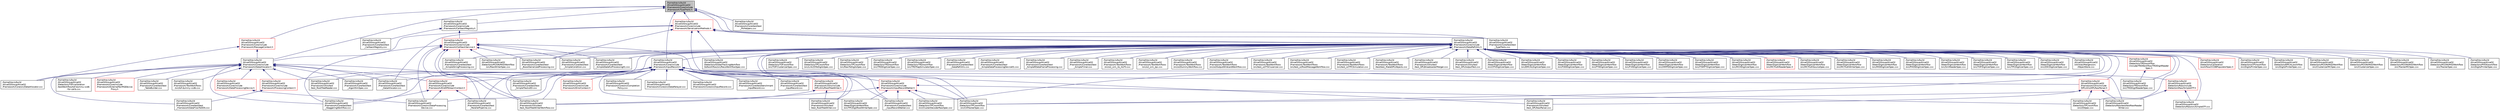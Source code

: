 digraph "/home/travis/build/AliceO2Group/AliceO2/Framework/Core/include/Framework/TypeTraits.h"
{
 // INTERACTIVE_SVG=YES
  bgcolor="transparent";
  edge [fontname="Helvetica",fontsize="10",labelfontname="Helvetica",labelfontsize="10"];
  node [fontname="Helvetica",fontsize="10",shape=record];
  Node8 [label="/home/travis/build\l/AliceO2Group/AliceO2\l/Framework/Core/include\l/Framework/TypeTraits.h",height=0.2,width=0.4,color="black", fillcolor="grey75", style="filled", fontcolor="black"];
  Node8 -> Node9 [dir="back",color="midnightblue",fontsize="10",style="solid",fontname="Helvetica"];
  Node9 [label="/home/travis/build\l/AliceO2Group/AliceO2\l/Framework/Core/include\l/Framework/CallbackRegistry.h",height=0.2,width=0.4,color="black",URL="$d7/d3e/CallbackRegistry_8h.html",tooltip="A generic registry for callbacks. "];
  Node9 -> Node10 [dir="back",color="midnightblue",fontsize="10",style="solid",fontname="Helvetica"];
  Node10 [label="/home/travis/build\l/AliceO2Group/AliceO2\l/Framework/Core/include\l/Framework/CallbackService.h",height=0.2,width=0.4,color="red",URL="$d9/d7f/CallbackService_8h.html"];
  Node10 -> Node38 [dir="back",color="midnightblue",fontsize="10",style="solid",fontname="Helvetica"];
  Node38 [label="/home/travis/build\l/AliceO2Group/AliceO2\l/Detectors/MUON/MID/Workflow\l/src/RawWriterSpec.cxx",height=0.2,width=0.4,color="black",URL="$db/dd6/RawWriterSpec_8cxx.html",tooltip="Digits to raw converter spec for MID. "];
  Node10 -> Node40 [dir="back",color="midnightblue",fontsize="10",style="solid",fontname="Helvetica"];
  Node40 [label="/home/travis/build\l/AliceO2Group/AliceO2\l/Detectors/TPC/workflow\l/src/CATrackerSpec.cxx",height=0.2,width=0.4,color="black",URL="$da/d78/CATrackerSpec_8cxx.html",tooltip="Processor spec for running TPC CA tracking. "];
  Node10 -> Node331 [dir="back",color="midnightblue",fontsize="10",style="solid",fontname="Helvetica"];
  Node331 [label="/home/travis/build\l/AliceO2Group/AliceO2\l/Framework/Core/src/DataProcessing\lDevice.cxx",height=0.2,width=0.4,color="black",URL="$db/dac/DataProcessingDevice_8cxx.html"];
  Node10 -> Node334 [dir="back",color="midnightblue",fontsize="10",style="solid",fontname="Helvetica"];
  Node334 [label="/home/travis/build\l/AliceO2Group/AliceO2\l/Framework/Core/test/test\l_BoostSerializedProcessing.cxx",height=0.2,width=0.4,color="black",URL="$dc/d58/test__BoostSerializedProcessing_8cxx.html"];
  Node10 -> Node339 [dir="back",color="midnightblue",fontsize="10",style="solid",fontname="Helvetica"];
  Node339 [label="/home/travis/build\l/AliceO2Group/AliceO2\l/Framework/Core/test/test\l_ParallelPipeline.cxx",height=0.2,width=0.4,color="black",URL="$d8/d7e/test__ParallelPipeline_8cxx.html"];
  Node10 -> Node343 [dir="back",color="midnightblue",fontsize="10",style="solid",fontname="Helvetica"];
  Node343 [label="/home/travis/build\l/AliceO2Group/AliceO2\l/Framework/Core/test/test\l_SimpleCondition.cxx",height=0.2,width=0.4,color="black",URL="$df/d11/test__SimpleCondition_8cxx.html"];
  Node10 -> Node344 [dir="back",color="midnightblue",fontsize="10",style="solid",fontname="Helvetica"];
  Node344 [label="/home/travis/build\l/AliceO2Group/AliceO2\l/Framework/Core/test/test\l_SimpleStatefulProcessing01.cxx",height=0.2,width=0.4,color="black",URL="$da/d12/test__SimpleStatefulProcessing01_8cxx.html"];
  Node10 -> Node345 [dir="back",color="midnightblue",fontsize="10",style="solid",fontname="Helvetica"];
  Node345 [label="/home/travis/build\l/AliceO2Group/AliceO2\l/Framework/Core/test/test\l_SimpleStringProcessing.cxx",height=0.2,width=0.4,color="black",URL="$d4/d92/test__SimpleStringProcessing_8cxx.html"];
  Node10 -> Node346 [dir="back",color="midnightblue",fontsize="10",style="solid",fontname="Helvetica"];
  Node346 [label="/home/travis/build\l/AliceO2Group/AliceO2\l/Framework/Core/test/test\l_SimpleTracksED.cxx",height=0.2,width=0.4,color="black",URL="$d7/d18/test__SimpleTracksED_8cxx.html"];
  Node10 -> Node349 [dir="back",color="midnightblue",fontsize="10",style="solid",fontname="Helvetica"];
  Node349 [label="/home/travis/build\l/AliceO2Group/AliceO2\l/Framework/Core/test/test\l_StaggeringWorkflow.cxx",height=0.2,width=0.4,color="black",URL="$dd/d16/test__StaggeringWorkflow_8cxx.html"];
  Node10 -> Node372 [dir="back",color="midnightblue",fontsize="10",style="solid",fontname="Helvetica"];
  Node372 [label="/home/travis/build\l/AliceO2Group/AliceO2\l/Framework/Utils/test\l/test_RootTreeWriterWorkflow.cxx",height=0.2,width=0.4,color="black",URL="$d1/d02/test__RootTreeWriterWorkflow_8cxx.html"];
  Node9 -> Node384 [dir="back",color="midnightblue",fontsize="10",style="solid",fontname="Helvetica"];
  Node384 [label="/home/travis/build\l/AliceO2Group/AliceO2\l/Framework/Core/test/test\l_CallbackRegistry.cxx",height=0.2,width=0.4,color="black",URL="$d5/d79/test__CallbackRegistry_8cxx.html"];
  Node8 -> Node385 [dir="back",color="midnightblue",fontsize="10",style="solid",fontname="Helvetica"];
  Node385 [label="/home/travis/build\l/AliceO2Group/AliceO2\l/Framework/Core/include\l/Framework/DataAllocator.h",height=0.2,width=0.4,color="black",URL="$d1/d28/DataAllocator_8h.html"];
  Node385 -> Node386 [dir="back",color="midnightblue",fontsize="10",style="solid",fontname="Helvetica"];
  Node386 [label="/home/travis/build\l/AliceO2Group/AliceO2\l/Detectors/TOF/calibration\l/testWorkflow/tof-dummy-ccdb\l-for-calib.cxx",height=0.2,width=0.4,color="black",URL="$d0/d31/tof-dummy-ccdb-for-calib_8cxx.html"];
  Node385 -> Node387 [dir="back",color="midnightblue",fontsize="10",style="solid",fontname="Helvetica"];
  Node387 [label="/home/travis/build\l/AliceO2Group/AliceO2\l/Framework/Core/include\l/Framework/DataProcessingDevice.h",height=0.2,width=0.4,color="red",URL="$d3/d4b/DataProcessingDevice_8h.html"];
  Node387 -> Node331 [dir="back",color="midnightblue",fontsize="10",style="solid",fontname="Helvetica"];
  Node385 -> Node388 [dir="back",color="midnightblue",fontsize="10",style="solid",fontname="Helvetica"];
  Node388 [label="/home/travis/build\l/AliceO2Group/AliceO2\l/Framework/Core/include\l/Framework/ProcessingContext.h",height=0.2,width=0.4,color="red",URL="$de/d6a/ProcessingContext_8h.html"];
  Node388 -> Node482 [dir="back",color="midnightblue",fontsize="10",style="solid",fontname="Helvetica"];
  Node482 [label="/home/travis/build\l/AliceO2Group/AliceO2\l/Framework/Core/test/test\l_FrameworkDataFlowToDDS.cxx",height=0.2,width=0.4,color="black",URL="$d6/d53/test__FrameworkDataFlowToDDS_8cxx.html"];
  Node385 -> Node640 [dir="back",color="midnightblue",fontsize="10",style="solid",fontname="Helvetica"];
  Node640 [label="/home/travis/build\l/AliceO2Group/AliceO2\l/Framework/Core/include\l/Framework/EndOfStreamContext.h",height=0.2,width=0.4,color="red",URL="$d0/d77/EndOfStreamContext_8h.html"];
  Node640 -> Node331 [dir="back",color="midnightblue",fontsize="10",style="solid",fontname="Helvetica"];
  Node640 -> Node339 [dir="back",color="midnightblue",fontsize="10",style="solid",fontname="Helvetica"];
  Node640 -> Node349 [dir="back",color="midnightblue",fontsize="10",style="solid",fontname="Helvetica"];
  Node385 -> Node510 [dir="back",color="midnightblue",fontsize="10",style="solid",fontname="Helvetica"];
  Node510 [label="/home/travis/build\l/AliceO2Group/AliceO2\l/Framework/Core/include\l/Framework/ExternalFairMQDevice\lProxy.h",height=0.2,width=0.4,color="red",URL="$d6/d03/ExternalFairMQDeviceProxy_8h.html"];
  Node385 -> Node641 [dir="back",color="midnightblue",fontsize="10",style="solid",fontname="Helvetica"];
  Node641 [label="/home/travis/build\l/AliceO2Group/AliceO2\l/Framework/Core/src/DataAllocator.cxx",height=0.2,width=0.4,color="black",URL="$db/d9d/DataAllocator_8cxx.html"];
  Node385 -> Node636 [dir="back",color="midnightblue",fontsize="10",style="solid",fontname="Helvetica"];
  Node636 [label="/home/travis/build\l/AliceO2Group/AliceO2\l/Framework/Core/test/test\l_AlgorithmSpec.cxx",height=0.2,width=0.4,color="black",URL="$df/d66/test__AlgorithmSpec_8cxx.html"];
  Node385 -> Node541 [dir="back",color="midnightblue",fontsize="10",style="solid",fontname="Helvetica"];
  Node541 [label="/home/travis/build\l/AliceO2Group/AliceO2\l/Framework/Core/test/test\l_DataAllocator.cxx",height=0.2,width=0.4,color="black",URL="$d2/da2/test__DataAllocator_8cxx.html"];
  Node385 -> Node482 [dir="back",color="midnightblue",fontsize="10",style="solid",fontname="Helvetica"];
  Node385 -> Node349 [dir="back",color="midnightblue",fontsize="10",style="solid",fontname="Helvetica"];
  Node385 -> Node642 [dir="back",color="midnightblue",fontsize="10",style="solid",fontname="Helvetica"];
  Node642 [label="/home/travis/build\l/AliceO2Group/AliceO2\l/Framework/Core/test/test\l_TableBuilder.cxx",height=0.2,width=0.4,color="black",URL="$d1/d65/test__TableBuilder_8cxx.html"];
  Node385 -> Node560 [dir="back",color="midnightblue",fontsize="10",style="solid",fontname="Helvetica"];
  Node560 [label="/home/travis/build\l/AliceO2Group/AliceO2\l/Framework/TestWorkflows\l/src/tof-dummy-ccdb.cxx",height=0.2,width=0.4,color="black",URL="$de/d79/tof-dummy-ccdb_8cxx.html"];
  Node385 -> Node565 [dir="back",color="midnightblue",fontsize="10",style="solid",fontname="Helvetica"];
  Node565 [label="/home/travis/build\l/AliceO2Group/AliceO2\l/Framework/Utils/test\l/test_RootTreeReader.cxx",height=0.2,width=0.4,color="black",URL="$d6/d0d/test__RootTreeReader_8cxx.html"];
  Node385 -> Node372 [dir="back",color="midnightblue",fontsize="10",style="solid",fontname="Helvetica"];
  Node8 -> Node643 [dir="back",color="midnightblue",fontsize="10",style="solid",fontname="Helvetica"];
  Node643 [label="/home/travis/build\l/AliceO2Group/AliceO2\l/Framework/Core/include\l/Framework/DataRefUtils.h",height=0.2,width=0.4,color="black",URL="$d5/db8/DataRefUtils_8h.html"];
  Node643 -> Node118 [dir="back",color="midnightblue",fontsize="10",style="solid",fontname="Helvetica"];
  Node118 [label="/home/travis/build\l/AliceO2Group/AliceO2\l/Detectors/Calibration\l/workflow/CCDBPopulatorSpec.h",height=0.2,width=0.4,color="red",URL="$df/df4/CCDBPopulatorSpec_8h.html"];
  Node643 -> Node124 [dir="back",color="midnightblue",fontsize="10",style="solid",fontname="Helvetica"];
  Node124 [label="/home/travis/build\l/AliceO2Group/AliceO2\l/Detectors/CPV/workflow\l/src/DigitsPrinterSpec.cxx",height=0.2,width=0.4,color="black",URL="$d1/d97/CPV_2workflow_2src_2DigitsPrinterSpec_8cxx.html"];
  Node643 -> Node139 [dir="back",color="midnightblue",fontsize="10",style="solid",fontname="Helvetica"];
  Node139 [label="/home/travis/build\l/AliceO2Group/AliceO2\l/Detectors/EMCAL/workflow\l/src/DigitsPrinterSpec.cxx",height=0.2,width=0.4,color="black",URL="$db/dd5/EMCAL_2workflow_2src_2DigitsPrinterSpec_8cxx.html"];
  Node643 -> Node187 [dir="back",color="midnightblue",fontsize="10",style="solid",fontname="Helvetica"];
  Node187 [label="/home/travis/build\l/AliceO2Group/AliceO2\l/Detectors/GlobalTrackingWorkflow\l/tofworkflow/src/RecoWorkflowSpec.cxx",height=0.2,width=0.4,color="black",URL="$d8/d84/RecoWorkflowSpec_8cxx.html"];
  Node643 -> Node237 [dir="back",color="midnightblue",fontsize="10",style="solid",fontname="Helvetica"];
  Node237 [label="/home/travis/build\l/AliceO2Group/AliceO2\l/Detectors/MUON/MID/Workflow\l/src/ClusterizerMCSpec.cxx",height=0.2,width=0.4,color="black",URL="$d3/d1e/ClusterizerMCSpec_8cxx.html",tooltip="Data processor spec for MID MC clustering device. "];
  Node643 -> Node238 [dir="back",color="midnightblue",fontsize="10",style="solid",fontname="Helvetica"];
  Node238 [label="/home/travis/build\l/AliceO2Group/AliceO2\l/Detectors/MUON/MID/Workflow\l/src/ClusterizerSpec.cxx",height=0.2,width=0.4,color="black",URL="$d6/d57/MUON_2MID_2Workflow_2src_2ClusterizerSpec_8cxx.html",tooltip="Data processor spec for MID clustering device. "];
  Node643 -> Node38 [dir="back",color="midnightblue",fontsize="10",style="solid",fontname="Helvetica"];
  Node643 -> Node242 [dir="back",color="midnightblue",fontsize="10",style="solid",fontname="Helvetica"];
  Node242 [label="/home/travis/build\l/AliceO2Group/AliceO2\l/Detectors/MUON/MID/Workflow\l/src/TrackerMCSpec.cxx",height=0.2,width=0.4,color="black",URL="$da/d28/TrackerMCSpec_8cxx.html",tooltip="Data processor spec for MID MC tracker device. "];
  Node643 -> Node243 [dir="back",color="midnightblue",fontsize="10",style="solid",fontname="Helvetica"];
  Node243 [label="/home/travis/build\l/AliceO2Group/AliceO2\l/Detectors/MUON/MID/Workflow\l/src/TrackerSpec.cxx",height=0.2,width=0.4,color="black",URL="$db/da5/MUON_2MID_2Workflow_2src_2TrackerSpec_8cxx.html",tooltip="Data processor spec for MID tracker device. "];
  Node643 -> Node250 [dir="back",color="midnightblue",fontsize="10",style="solid",fontname="Helvetica"];
  Node250 [label="/home/travis/build\l/AliceO2Group/AliceO2\l/Detectors/PHOS/workflow\l/src/DigitsPrinterSpec.cxx",height=0.2,width=0.4,color="black",URL="$df/dc5/PHOS_2workflow_2src_2DigitsPrinterSpec_8cxx.html"];
  Node643 -> Node644 [dir="back",color="midnightblue",fontsize="10",style="solid",fontname="Helvetica"];
  Node644 [label="/home/travis/build\l/AliceO2Group/AliceO2\l/Detectors/Raw/src/SimpleSTF.cxx",height=0.2,width=0.4,color="black",URL="$de/dc0/SimpleSTF_8cxx.html",tooltip="Mocked STF with InputRecord for standalone tests. "];
  Node643 -> Node282 [dir="back",color="midnightblue",fontsize="10",style="solid",fontname="Helvetica"];
  Node282 [label="/home/travis/build\l/AliceO2Group/AliceO2\l/Detectors/TOF/workflow\l/src/TOFClusterizerSpec.cxx",height=0.2,width=0.4,color="black",URL="$da/df1/TOFClusterizerSpec_8cxx.html"];
  Node643 -> Node40 [dir="back",color="midnightblue",fontsize="10",style="solid",fontname="Helvetica"];
  Node643 -> Node449 [dir="back",color="midnightblue",fontsize="10",style="solid",fontname="Helvetica"];
  Node449 [label="/home/travis/build\l/AliceO2Group/AliceO2\l/Detectors/TPC/workflow\l/src/ClusterDecoderRawSpec.cxx",height=0.2,width=0.4,color="black",URL="$d9/d7b/ClusterDecoderRawSpec_8cxx.html",tooltip="Processor spec for decoder of TPC raw cluster data. "];
  Node643 -> Node453 [dir="back",color="midnightblue",fontsize="10",style="solid",fontname="Helvetica"];
  Node453 [label="/home/travis/build\l/AliceO2Group/AliceO2\l/Detectors/TPC/workflow\l/src/LinkZSToDigitsSpec.cxx",height=0.2,width=0.4,color="black",URL="$dc/df5/LinkZSToDigitsSpec_8cxx.html"];
  Node643 -> Node458 [dir="back",color="midnightblue",fontsize="10",style="solid",fontname="Helvetica"];
  Node458 [label="/home/travis/build\l/AliceO2Group/AliceO2\l/Detectors/TPC/workflow\l/src/RawToDigitsSpec.cxx",height=0.2,width=0.4,color="black",URL="$d5/d78/RawToDigitsSpec_8cxx.html"];
  Node643 -> Node460 [dir="back",color="midnightblue",fontsize="10",style="solid",fontname="Helvetica"];
  Node460 [label="/home/travis/build\l/AliceO2Group/AliceO2\l/Detectors/TPC/workflow\l/src/ZSSpec.cxx",height=0.2,width=0.4,color="black",URL="$d2/dbc/ZSSpec_8cxx.html"];
  Node643 -> Node290 [dir="back",color="midnightblue",fontsize="10",style="solid",fontname="Helvetica"];
  Node290 [label="/home/travis/build\l/AliceO2Group/AliceO2\l/Detectors/TRD/workflow\l/include/TRDWorkflow/TRDDigitReader\lSpec.h",height=0.2,width=0.4,color="red",URL="$df/d1b/TRDDigitReaderSpec_8h.html"];
  Node290 -> Node291 [dir="back",color="midnightblue",fontsize="10",style="solid",fontname="Helvetica"];
  Node291 [label="/home/travis/build\l/AliceO2Group/AliceO2\l/Detectors/TRD/workflow\l/src/TRDDigitReaderSpec.cxx",height=0.2,width=0.4,color="black",URL="$d7/da6/TRDDigitReaderSpec_8cxx.html"];
  Node643 -> Node296 [dir="back",color="midnightblue",fontsize="10",style="solid",fontname="Helvetica"];
  Node296 [label="/home/travis/build\l/AliceO2Group/AliceO2\l/Detectors/TRD/workflow\l/src/TRDDigitizerSpec.cxx",height=0.2,width=0.4,color="black",URL="$d6/df2/TRDDigitizerSpec_8cxx.html"];
  Node643 -> Node291 [dir="back",color="midnightblue",fontsize="10",style="solid",fontname="Helvetica"];
  Node643 -> Node294 [dir="back",color="midnightblue",fontsize="10",style="solid",fontname="Helvetica"];
  Node294 [label="/home/travis/build\l/AliceO2Group/AliceO2\l/Detectors/TRD/workflow\l/src/TRDTrapSimulatorSpec.cxx",height=0.2,width=0.4,color="black",URL="$dd/de7/TRDTrapSimulatorSpec_8cxx.html"];
  Node643 -> Node645 [dir="back",color="midnightblue",fontsize="10",style="solid",fontname="Helvetica"];
  Node645 [label="/home/travis/build\l/AliceO2Group/AliceO2\l/Framework/Core/include\l/Framework/InputRecord.h",height=0.2,width=0.4,color="black",URL="$d6/d5c/InputRecord_8h.html"];
  Node645 -> Node646 [dir="back",color="midnightblue",fontsize="10",style="solid",fontname="Helvetica"];
  Node646 [label="/home/travis/build\l/AliceO2Group/AliceO2\l/Detectors/Raw/include\l/DetectorsRaw/SimpleSTF.h",height=0.2,width=0.4,color="red",URL="$d6/d28/SimpleSTF_8h.html",tooltip="Mocked STF with InputRecord for standalone tests (improved version of Matthias&#39; structure in the test..."];
  Node646 -> Node644 [dir="back",color="midnightblue",fontsize="10",style="solid",fontname="Helvetica"];
  Node646 -> Node648 [dir="back",color="midnightblue",fontsize="10",style="solid",fontname="Helvetica"];
  Node648 [label="/home/travis/build\l/AliceO2Group/AliceO2\l/Detectors/Raw/test/testRawReader\lWriter.cxx",height=0.2,width=0.4,color="black",URL="$d3/d09/testRawReaderWriter_8cxx.html"];
  Node645 -> Node648 [dir="back",color="midnightblue",fontsize="10",style="solid",fontname="Helvetica"];
  Node645 -> Node388 [dir="back",color="midnightblue",fontsize="10",style="solid",fontname="Helvetica"];
  Node645 -> Node640 [dir="back",color="midnightblue",fontsize="10",style="solid",fontname="Helvetica"];
  Node645 -> Node649 [dir="back",color="midnightblue",fontsize="10",style="solid",fontname="Helvetica"];
  Node649 [label="/home/travis/build\l/AliceO2Group/AliceO2\l/Framework/Core/include\l/Framework/ErrorContext.h",height=0.2,width=0.4,color="red",URL="$d7/dad/ErrorContext_8h.html"];
  Node645 -> Node650 [dir="back",color="midnightblue",fontsize="10",style="solid",fontname="Helvetica"];
  Node650 [label="/home/travis/build\l/AliceO2Group/AliceO2\l/Framework/Core/include\l/Framework/InputRecordWalker.h",height=0.2,width=0.4,color="red",URL="$d1/db4/InputRecordWalker_8h.html",tooltip="A helper class to iteratate over all parts of all input routes. "];
  Node650 -> Node40 [dir="back",color="midnightblue",fontsize="10",style="solid",fontname="Helvetica"];
  Node650 -> Node449 [dir="back",color="midnightblue",fontsize="10",style="solid",fontname="Helvetica"];
  Node650 -> Node460 [dir="back",color="midnightblue",fontsize="10",style="solid",fontname="Helvetica"];
  Node650 -> Node595 [dir="back",color="midnightblue",fontsize="10",style="solid",fontname="Helvetica"];
  Node595 [label="/home/travis/build\l/AliceO2Group/AliceO2\l/Framework/Core/test/test\l_InputRecordWalker.cxx",height=0.2,width=0.4,color="black",URL="$dc/d05/test__InputRecordWalker_8cxx.html"];
  Node650 -> Node372 [dir="back",color="midnightblue",fontsize="10",style="solid",fontname="Helvetica"];
  Node650 -> Node383 [dir="back",color="midnightblue",fontsize="10",style="solid",fontname="Helvetica"];
  Node383 [label="/home/travis/build\l/AliceO2Group/AliceO2\l/Steer/DigitizerWorkflow\l/src/TPCDigitRootWriterSpec.cxx",height=0.2,width=0.4,color="black",URL="$d8/dd2/TPCDigitRootWriterSpec_8cxx.html"];
  Node645 -> Node651 [dir="back",color="midnightblue",fontsize="10",style="solid",fontname="Helvetica"];
  Node651 [label="/home/travis/build\l/AliceO2Group/AliceO2\l/Framework/Core/src/Completion\lPolicy.cxx",height=0.2,width=0.4,color="black",URL="$da/d6d/CompletionPolicy_8cxx.html"];
  Node645 -> Node331 [dir="back",color="midnightblue",fontsize="10",style="solid",fontname="Helvetica"];
  Node645 -> Node652 [dir="back",color="midnightblue",fontsize="10",style="solid",fontname="Helvetica"];
  Node652 [label="/home/travis/build\l/AliceO2Group/AliceO2\l/Framework/Core/src/DataRelayer.cxx",height=0.2,width=0.4,color="black",URL="$d1/d57/DataRelayer_8cxx.html"];
  Node645 -> Node653 [dir="back",color="midnightblue",fontsize="10",style="solid",fontname="Helvetica"];
  Node653 [label="/home/travis/build\l/AliceO2Group/AliceO2\l/Framework/Core/src/InputRecord.cxx",height=0.2,width=0.4,color="black",URL="$df/d8e/InputRecord_8cxx.html"];
  Node645 -> Node654 [dir="back",color="midnightblue",fontsize="10",style="solid",fontname="Helvetica"];
  Node654 [label="/home/travis/build\l/AliceO2Group/AliceO2\l/Framework/Core/test/benchmark\l_InputRecord.cxx",height=0.2,width=0.4,color="black",URL="$df/d93/benchmark__InputRecord_8cxx.html"];
  Node645 -> Node636 [dir="back",color="midnightblue",fontsize="10",style="solid",fontname="Helvetica"];
  Node645 -> Node541 [dir="back",color="midnightblue",fontsize="10",style="solid",fontname="Helvetica"];
  Node645 -> Node655 [dir="back",color="midnightblue",fontsize="10",style="solid",fontname="Helvetica"];
  Node655 [label="/home/travis/build\l/AliceO2Group/AliceO2\l/Framework/Core/test/test\l_InputRecord.cxx",height=0.2,width=0.4,color="black",URL="$df/dc1/test__InputRecord_8cxx.html"];
  Node645 -> Node595 [dir="back",color="midnightblue",fontsize="10",style="solid",fontname="Helvetica"];
  Node645 -> Node346 [dir="back",color="midnightblue",fontsize="10",style="solid",fontname="Helvetica"];
  Node645 -> Node349 [dir="back",color="midnightblue",fontsize="10",style="solid",fontname="Helvetica"];
  Node645 -> Node656 [dir="back",color="midnightblue",fontsize="10",style="solid",fontname="Helvetica"];
  Node656 [label="/home/travis/build\l/AliceO2Group/AliceO2\l/Framework/Utils/include\l/DPLUtils/DPLRawParser.h",height=0.2,width=0.4,color="red",URL="$d4/db9/DPLRawParser_8h.html",tooltip="A raw page parser for DPL input. "];
  Node656 -> Node648 [dir="back",color="midnightblue",fontsize="10",style="solid",fontname="Helvetica"];
  Node656 -> Node40 [dir="back",color="midnightblue",fontsize="10",style="solid",fontname="Helvetica"];
  Node656 -> Node460 [dir="back",color="midnightblue",fontsize="10",style="solid",fontname="Helvetica"];
  Node656 -> Node603 [dir="back",color="midnightblue",fontsize="10",style="solid",fontname="Helvetica"];
  Node603 [label="/home/travis/build\l/AliceO2Group/AliceO2\l/Framework/Utils/test\l/test_DPLRawParser.cxx",height=0.2,width=0.4,color="black",URL="$d0/d6f/test__DPLRawParser_8cxx.html"];
  Node645 -> Node658 [dir="back",color="midnightblue",fontsize="10",style="solid",fontname="Helvetica"];
  Node658 [label="/home/travis/build\l/AliceO2Group/AliceO2\l/Framework/Utils/include\l/DPLUtils/RootTreeWriter.h",height=0.2,width=0.4,color="red",URL="$dd/d8d/RootTreeWriter_8h.html",tooltip="A generic writer for ROOT TTrees. "];
  Node658 -> Node371 [dir="back",color="midnightblue",fontsize="10",style="solid",fontname="Helvetica"];
  Node371 [label="/home/travis/build\l/AliceO2Group/AliceO2\l/Framework/Utils/test\l/test_RootTreeWriter.cxx",height=0.2,width=0.4,color="black",URL="$da/dcf/test__RootTreeWriter_8cxx.html"];
  Node658 -> Node372 [dir="back",color="midnightblue",fontsize="10",style="solid",fontname="Helvetica"];
  Node645 -> Node603 [dir="back",color="midnightblue",fontsize="10",style="solid",fontname="Helvetica"];
  Node645 -> Node565 [dir="back",color="midnightblue",fontsize="10",style="solid",fontname="Helvetica"];
  Node645 -> Node371 [dir="back",color="midnightblue",fontsize="10",style="solid",fontname="Helvetica"];
  Node645 -> Node372 [dir="back",color="midnightblue",fontsize="10",style="solid",fontname="Helvetica"];
  Node645 -> Node383 [dir="back",color="midnightblue",fontsize="10",style="solid",fontname="Helvetica"];
  Node643 -> Node334 [dir="back",color="midnightblue",fontsize="10",style="solid",fontname="Helvetica"];
  Node643 -> Node659 [dir="back",color="midnightblue",fontsize="10",style="solid",fontname="Helvetica"];
  Node659 [label="/home/travis/build\l/AliceO2Group/AliceO2\l/Framework/Core/test/test\l_DataRefUtils.cxx",height=0.2,width=0.4,color="black",URL="$dc/de9/test__DataRefUtils_8cxx.html"];
  Node643 -> Node595 [dir="back",color="midnightblue",fontsize="10",style="solid",fontname="Helvetica"];
  Node643 -> Node339 [dir="back",color="midnightblue",fontsize="10",style="solid",fontname="Helvetica"];
  Node643 -> Node343 [dir="back",color="midnightblue",fontsize="10",style="solid",fontname="Helvetica"];
  Node643 -> Node545 [dir="back",color="midnightblue",fontsize="10",style="solid",fontname="Helvetica"];
  Node545 [label="/home/travis/build\l/AliceO2Group/AliceO2\l/Framework/Core/test/test\l_SimpleDataProcessingDevice01.cxx",height=0.2,width=0.4,color="black",URL="$d5/d24/test__SimpleDataProcessingDevice01_8cxx.html"];
  Node643 -> Node546 [dir="back",color="midnightblue",fontsize="10",style="solid",fontname="Helvetica"];
  Node546 [label="/home/travis/build\l/AliceO2Group/AliceO2\l/Framework/Core/test/test\l_SimpleRDataFrameProcessing.cxx",height=0.2,width=0.4,color="black",URL="$da/d97/test__SimpleRDataFrameProcessing_8cxx.html"];
  Node643 -> Node344 [dir="back",color="midnightblue",fontsize="10",style="solid",fontname="Helvetica"];
  Node643 -> Node345 [dir="back",color="midnightblue",fontsize="10",style="solid",fontname="Helvetica"];
  Node643 -> Node547 [dir="back",color="midnightblue",fontsize="10",style="solid",fontname="Helvetica"];
  Node547 [label="/home/travis/build\l/AliceO2Group/AliceO2\l/Framework/Core/test/test\l_SimpleTimer.cxx",height=0.2,width=0.4,color="black",URL="$db/d3e/test__SimpleTimer_8cxx.html"];
  Node643 -> Node597 [dir="back",color="midnightblue",fontsize="10",style="solid",fontname="Helvetica"];
  Node597 [label="/home/travis/build\l/AliceO2Group/AliceO2\l/Framework/TestWorkflows\l/src/o2_sim_its_ALP3.cxx",height=0.2,width=0.4,color="black",URL="$dd/d2b/o2__sim__its__ALP3_8cxx.html"];
  Node643 -> Node598 [dir="back",color="midnightblue",fontsize="10",style="solid",fontname="Helvetica"];
  Node598 [label="/home/travis/build\l/AliceO2Group/AliceO2\l/Framework/TestWorkflows\l/src/o2_sim_tpc.cxx",height=0.2,width=0.4,color="black",URL="$d7/d11/o2__sim__tpc_8cxx.html"];
  Node643 -> Node552 [dir="back",color="midnightblue",fontsize="10",style="solid",fontname="Helvetica"];
  Node552 [label="/home/travis/build\l/AliceO2Group/AliceO2\l/Framework/TestWorkflows\l/src/o2DummyWorkflow.cxx",height=0.2,width=0.4,color="black",URL="$da/dfd/o2DummyWorkflow_8cxx.html"];
  Node643 -> Node505 [dir="back",color="midnightblue",fontsize="10",style="solid",fontname="Helvetica"];
  Node505 [label="/home/travis/build\l/AliceO2Group/AliceO2\l/Framework/TestWorkflows\l/src/o2OutputWildcardWorkflow.cxx",height=0.2,width=0.4,color="black",URL="$d1/d91/o2OutputWildcardWorkflow_8cxx.html"];
  Node643 -> Node557 [dir="back",color="midnightblue",fontsize="10",style="solid",fontname="Helvetica"];
  Node557 [label="/home/travis/build\l/AliceO2Group/AliceO2\l/Framework/TestWorkflows\l/src/test_o2ITSCluserizer.cxx",height=0.2,width=0.4,color="black",URL="$db/dbe/test__o2ITSCluserizer_8cxx.html"];
  Node643 -> Node558 [dir="back",color="midnightblue",fontsize="10",style="solid",fontname="Helvetica"];
  Node558 [label="/home/travis/build\l/AliceO2Group/AliceO2\l/Framework/TestWorkflows\l/src/test_o2RootMessageWorkflow.cxx",height=0.2,width=0.4,color="black",URL="$d6/d4c/test__o2RootMessageWorkflow_8cxx.html"];
  Node643 -> Node559 [dir="back",color="midnightblue",fontsize="10",style="solid",fontname="Helvetica"];
  Node559 [label="/home/travis/build\l/AliceO2Group/AliceO2\l/Framework/TestWorkflows\l/src/test_o2TPCSimulation.cxx",height=0.2,width=0.4,color="black",URL="$d1/d09/test__o2TPCSimulation_8cxx.html"];
  Node643 -> Node561 [dir="back",color="midnightblue",fontsize="10",style="solid",fontname="Helvetica"];
  Node561 [label="/home/travis/build\l/AliceO2Group/AliceO2\l/Framework/TestWorkflows\l/test/test_MakeDPLObjects.cxx",height=0.2,width=0.4,color="black",URL="$db/d78/test__MakeDPLObjects_8cxx.html"];
  Node643 -> Node656 [dir="back",color="midnightblue",fontsize="10",style="solid",fontname="Helvetica"];
  Node643 -> Node563 [dir="back",color="midnightblue",fontsize="10",style="solid",fontname="Helvetica"];
  Node563 [label="/home/travis/build\l/AliceO2Group/AliceO2\l/Framework/Utils/test\l/test_DPLBroadcasterMerger.cxx",height=0.2,width=0.4,color="black",URL="$df/d67/test__DPLBroadcasterMerger_8cxx.html"];
  Node643 -> Node564 [dir="back",color="midnightblue",fontsize="10",style="solid",fontname="Helvetica"];
  Node564 [label="/home/travis/build\l/AliceO2Group/AliceO2\l/Framework/Utils/test\l/test_DPLOutputTest.cxx",height=0.2,width=0.4,color="black",URL="$dd/d24/test__DPLOutputTest_8cxx.html"];
  Node643 -> Node371 [dir="back",color="midnightblue",fontsize="10",style="solid",fontname="Helvetica"];
  Node643 -> Node372 [dir="back",color="midnightblue",fontsize="10",style="solid",fontname="Helvetica"];
  Node643 -> Node300 [dir="back",color="midnightblue",fontsize="10",style="solid",fontname="Helvetica"];
  Node300 [label="/home/travis/build\l/AliceO2Group/AliceO2\l/Steer/DigitizerWorkflow\l/src/CPVDigitizerSpec.cxx",height=0.2,width=0.4,color="black",URL="$da/dfe/CPVDigitizerSpec_8cxx.html"];
  Node643 -> Node302 [dir="back",color="midnightblue",fontsize="10",style="solid",fontname="Helvetica"];
  Node302 [label="/home/travis/build\l/AliceO2Group/AliceO2\l/Steer/DigitizerWorkflow\l/src/EMCALDigitizerSpec.cxx",height=0.2,width=0.4,color="black",URL="$d5/d9b/EMCALDigitizerSpec_8cxx.html"];
  Node643 -> Node303 [dir="back",color="midnightblue",fontsize="10",style="solid",fontname="Helvetica"];
  Node303 [label="/home/travis/build\l/AliceO2Group/AliceO2\l/Steer/DigitizerWorkflow\l/src/FDDDigitizerSpec.cxx",height=0.2,width=0.4,color="black",URL="$d2/d97/FDDDigitizerSpec_8cxx.html"];
  Node643 -> Node304 [dir="back",color="midnightblue",fontsize="10",style="solid",fontname="Helvetica"];
  Node304 [label="/home/travis/build\l/AliceO2Group/AliceO2\l/Steer/DigitizerWorkflow\l/src/FT0DigitizerSpec.cxx",height=0.2,width=0.4,color="black",URL="$d4/dfd/FT0DigitizerSpec_8cxx.html"];
  Node643 -> Node305 [dir="back",color="midnightblue",fontsize="10",style="solid",fontname="Helvetica"];
  Node305 [label="/home/travis/build\l/AliceO2Group/AliceO2\l/Steer/DigitizerWorkflow\l/src/FV0DigitizerSpec.cxx",height=0.2,width=0.4,color="black",URL="$d0/d1c/FV0DigitizerSpec_8cxx.html"];
  Node643 -> Node307 [dir="back",color="midnightblue",fontsize="10",style="solid",fontname="Helvetica"];
  Node307 [label="/home/travis/build\l/AliceO2Group/AliceO2\l/Steer/DigitizerWorkflow\l/src/HMPIDDigitizerSpec.cxx",height=0.2,width=0.4,color="black",URL="$d8/d00/HMPIDDigitizerSpec_8cxx.html"];
  Node643 -> Node308 [dir="back",color="midnightblue",fontsize="10",style="solid",fontname="Helvetica"];
  Node308 [label="/home/travis/build\l/AliceO2Group/AliceO2\l/Steer/DigitizerWorkflow\l/src/ITSMFTDigitizerSpec.cxx",height=0.2,width=0.4,color="black",URL="$d3/d43/ITSMFTDigitizerSpec_8cxx.html"];
  Node643 -> Node309 [dir="back",color="midnightblue",fontsize="10",style="solid",fontname="Helvetica"];
  Node309 [label="/home/travis/build\l/AliceO2Group/AliceO2\l/Steer/DigitizerWorkflow\l/src/MCHDigitizerSpec.cxx",height=0.2,width=0.4,color="black",URL="$db/d2f/MCHDigitizerSpec_8cxx.html"];
  Node643 -> Node310 [dir="back",color="midnightblue",fontsize="10",style="solid",fontname="Helvetica"];
  Node310 [label="/home/travis/build\l/AliceO2Group/AliceO2\l/Steer/DigitizerWorkflow\l/src/MCTruthReaderSpec.h",height=0.2,width=0.4,color="red",URL="$d2/d10/MCTruthReaderSpec_8h.html"];
  Node643 -> Node312 [dir="back",color="midnightblue",fontsize="10",style="solid",fontname="Helvetica"];
  Node312 [label="/home/travis/build\l/AliceO2Group/AliceO2\l/Steer/DigitizerWorkflow\l/src/MCTruthSourceSpec.cxx",height=0.2,width=0.4,color="black",URL="$dd/d60/MCTruthSourceSpec_8cxx.html"];
  Node643 -> Node313 [dir="back",color="midnightblue",fontsize="10",style="solid",fontname="Helvetica"];
  Node313 [label="/home/travis/build\l/AliceO2Group/AliceO2\l/Steer/DigitizerWorkflow\l/src/MCTruthWriterSpec.cxx",height=0.2,width=0.4,color="black",URL="$dd/d1a/MCTruthWriterSpec_8cxx.html"];
  Node643 -> Node314 [dir="back",color="midnightblue",fontsize="10",style="solid",fontname="Helvetica"];
  Node314 [label="/home/travis/build\l/AliceO2Group/AliceO2\l/Steer/DigitizerWorkflow\l/src/MIDDigitizerSpec.cxx",height=0.2,width=0.4,color="black",URL="$d4/dd3/MIDDigitizerSpec_8cxx.html"];
  Node643 -> Node316 [dir="back",color="midnightblue",fontsize="10",style="solid",fontname="Helvetica"];
  Node316 [label="/home/travis/build\l/AliceO2Group/AliceO2\l/Steer/DigitizerWorkflow\l/src/PHOSDigitizerSpec.cxx",height=0.2,width=0.4,color="black",URL="$db/d77/PHOSDigitizerSpec_8cxx.html"];
  Node643 -> Node631 [dir="back",color="midnightblue",fontsize="10",style="solid",fontname="Helvetica"];
  Node631 [label="/home/travis/build\l/AliceO2Group/AliceO2\l/Steer/DigitizerWorkflow\l/src/SimReaderSpec.cxx",height=0.2,width=0.4,color="black",URL="$d3/d13/SimReaderSpec_8cxx.html"];
  Node643 -> Node317 [dir="back",color="midnightblue",fontsize="10",style="solid",fontname="Helvetica"];
  Node317 [label="/home/travis/build\l/AliceO2Group/AliceO2\l/Steer/DigitizerWorkflow\l/src/TOFDigitizerSpec.cxx",height=0.2,width=0.4,color="black",URL="$d6/d61/TOFDigitizerSpec_8cxx.html"];
  Node643 -> Node318 [dir="back",color="midnightblue",fontsize="10",style="solid",fontname="Helvetica"];
  Node318 [label="/home/travis/build\l/AliceO2Group/AliceO2\l/Steer/DigitizerWorkflow\l/src/TPCDigitizerSpec.cxx",height=0.2,width=0.4,color="black",URL="$d2/d0b/TPCDigitizerSpec_8cxx.html"];
  Node643 -> Node319 [dir="back",color="midnightblue",fontsize="10",style="solid",fontname="Helvetica"];
  Node319 [label="/home/travis/build\l/AliceO2Group/AliceO2\l/Steer/DigitizerWorkflow\l/src/ZDCDigitizerSpec.cxx",height=0.2,width=0.4,color="black",URL="$d1/d1a/ZDCDigitizerSpec_8cxx.html"];
  Node643 -> Node660 [dir="back",color="midnightblue",fontsize="10",style="solid",fontname="Helvetica"];
  Node660 [label="/home/travis/build\l/AliceO2Group/AliceO2\l/Utilities/Mergers/src\l/ObjectStore.cxx",height=0.2,width=0.4,color="black",URL="$db/d8c/ObjectStore_8cxx.html",tooltip="Implementation of ObjectStore for Mergers, v0.1. "];
  Node8 -> Node645 [dir="back",color="midnightblue",fontsize="10",style="solid",fontname="Helvetica"];
  Node8 -> Node661 [dir="back",color="midnightblue",fontsize="10",style="solid",fontname="Helvetica"];
  Node661 [label="/home/travis/build\l/AliceO2Group/AliceO2\l/Framework/Core/include\l/Framework/MessageContext.h",height=0.2,width=0.4,color="red",URL="$dc/dc4/MessageContext_8h.html"];
  Node661 -> Node385 [dir="back",color="midnightblue",fontsize="10",style="solid",fontname="Helvetica"];
  Node661 -> Node641 [dir="back",color="midnightblue",fontsize="10",style="solid",fontname="Helvetica"];
  Node8 -> Node664 [dir="back",color="midnightblue",fontsize="10",style="solid",fontname="Helvetica"];
  Node664 [label="/home/travis/build\l/AliceO2Group/AliceO2\l/Framework/Core/include\l/Framework/SerializationMethods.h",height=0.2,width=0.4,color="red",URL="$d1/d53/SerializationMethods_8h.html",tooltip="Type wrappers for enfording a specific serialization method. "];
  Node664 -> Node187 [dir="back",color="midnightblue",fontsize="10",style="solid",fontname="Helvetica"];
  Node664 -> Node40 [dir="back",color="midnightblue",fontsize="10",style="solid",fontname="Helvetica"];
  Node664 -> Node385 [dir="back",color="midnightblue",fontsize="10",style="solid",fontname="Helvetica"];
  Node664 -> Node643 [dir="back",color="midnightblue",fontsize="10",style="solid",fontname="Helvetica"];
  Node664 -> Node334 [dir="back",color="midnightblue",fontsize="10",style="solid",fontname="Helvetica"];
  Node664 -> Node541 [dir="back",color="midnightblue",fontsize="10",style="solid",fontname="Helvetica"];
  Node664 -> Node669 [dir="back",color="midnightblue",fontsize="10",style="solid",fontname="Helvetica"];
  Node669 [label="/home/travis/build\l/AliceO2Group/AliceO2\l/Framework/Core/test/test\l_TypeTraits.cxx",height=0.2,width=0.4,color="black",URL="$d8/db4/test__TypeTraits_8cxx.html"];
  Node8 -> Node670 [dir="back",color="midnightblue",fontsize="10",style="solid",fontname="Helvetica"];
  Node670 [label="/home/travis/build\l/AliceO2Group/AliceO2\l/Framework/Core/test/test\l_PtrHelpers.cxx",height=0.2,width=0.4,color="black",URL="$df/d22/test__PtrHelpers_8cxx.html"];
  Node8 -> Node669 [dir="back",color="midnightblue",fontsize="10",style="solid",fontname="Helvetica"];
}
